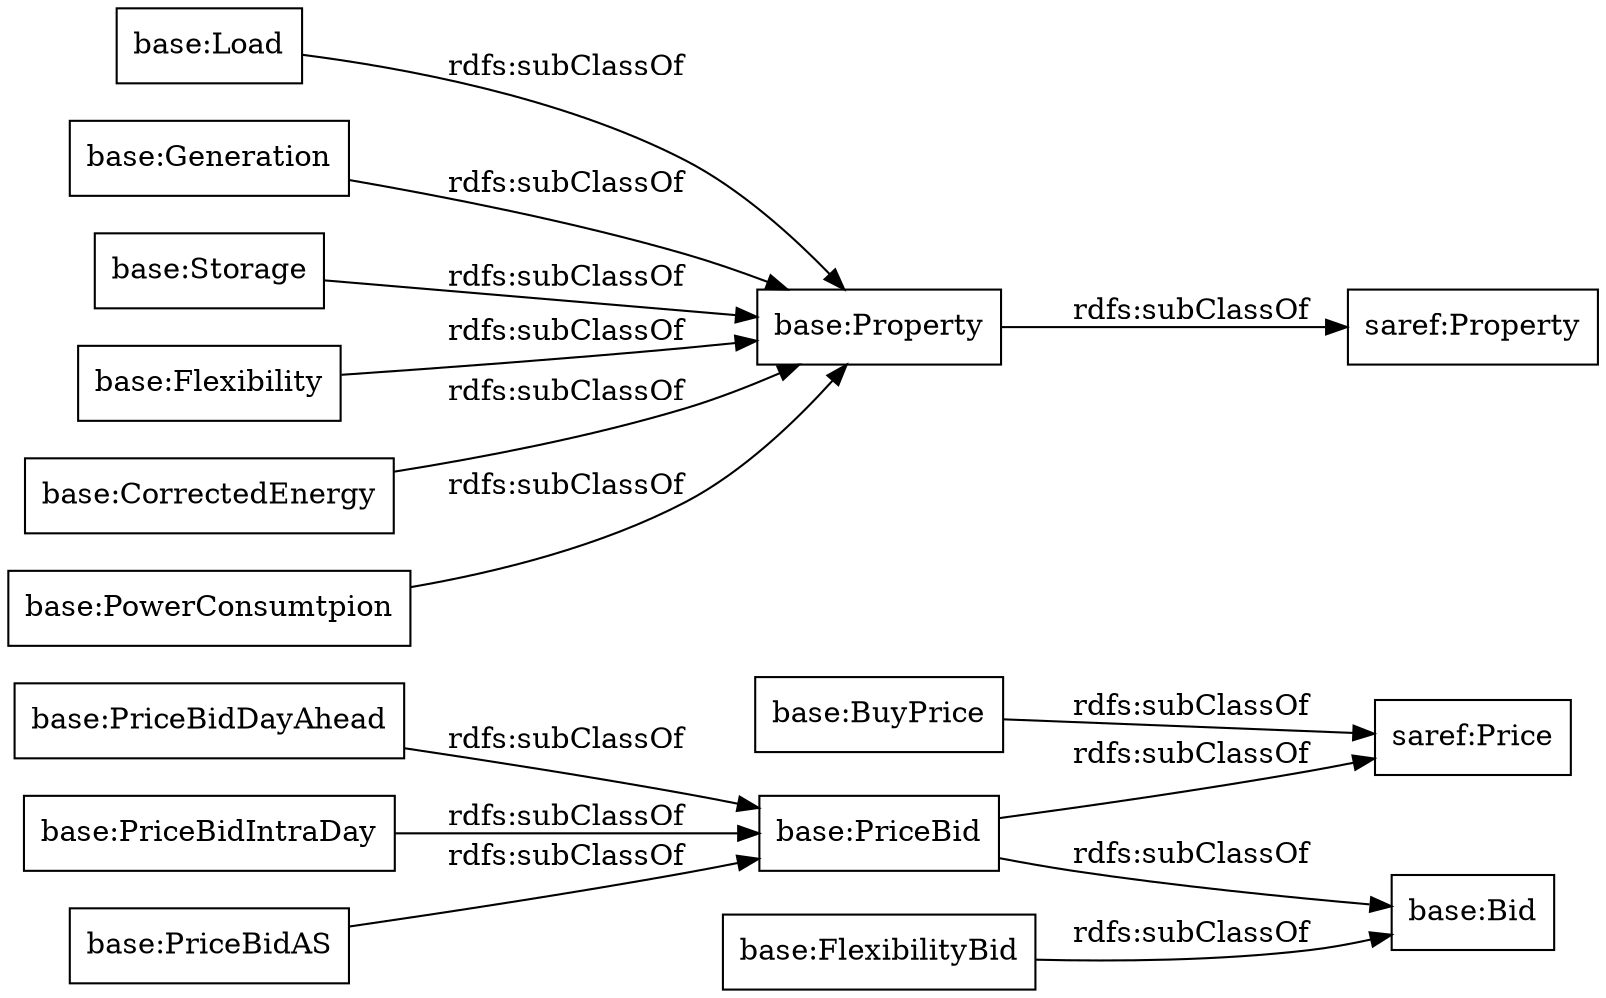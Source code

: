 digraph ar2dtool_diagram { 
rankdir=LR;
size="1000"
node [shape = rectangle, color="black"]; "base:PriceBid" "base:BuyPrice" "saref:Property" "base:Load" "base:PriceBidDayAhead" "base:Generation" "base:PriceBidIntraDay" "base:FlexibilityBid" "base:Storage" "base:Flexibility" "base:CorrectedEnergy" "saref:Price" "base:Property" "base:PriceBidAS" "base:PowerConsumtpion" "base:Bid" ; /*classes style*/
	"base:Generation" -> "base:Property" [ label = "rdfs:subClassOf" ];
	"base:Flexibility" -> "base:Property" [ label = "rdfs:subClassOf" ];
	"base:FlexibilityBid" -> "base:Bid" [ label = "rdfs:subClassOf" ];
	"base:CorrectedEnergy" -> "base:Property" [ label = "rdfs:subClassOf" ];
	"base:BuyPrice" -> "saref:Price" [ label = "rdfs:subClassOf" ];
	"base:PriceBidAS" -> "base:PriceBid" [ label = "rdfs:subClassOf" ];
	"base:PriceBidIntraDay" -> "base:PriceBid" [ label = "rdfs:subClassOf" ];
	"base:Storage" -> "base:Property" [ label = "rdfs:subClassOf" ];
	"base:Property" -> "saref:Property" [ label = "rdfs:subClassOf" ];
	"base:PriceBid" -> "saref:Price" [ label = "rdfs:subClassOf" ];
	"base:PriceBid" -> "base:Bid" [ label = "rdfs:subClassOf" ];
	"base:PowerConsumtpion" -> "base:Property" [ label = "rdfs:subClassOf" ];
	"base:PriceBidDayAhead" -> "base:PriceBid" [ label = "rdfs:subClassOf" ];
	"base:Load" -> "base:Property" [ label = "rdfs:subClassOf" ];

}
